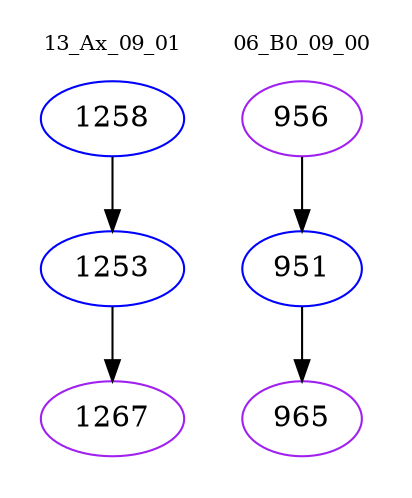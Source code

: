 digraph{
subgraph cluster_0 {
color = white
label = "13_Ax_09_01";
fontsize=10;
T0_1258 [label="1258", color="blue"]
T0_1258 -> T0_1253 [color="black"]
T0_1253 [label="1253", color="blue"]
T0_1253 -> T0_1267 [color="black"]
T0_1267 [label="1267", color="purple"]
}
subgraph cluster_1 {
color = white
label = "06_B0_09_00";
fontsize=10;
T1_956 [label="956", color="purple"]
T1_956 -> T1_951 [color="black"]
T1_951 [label="951", color="blue"]
T1_951 -> T1_965 [color="black"]
T1_965 [label="965", color="purple"]
}
}
